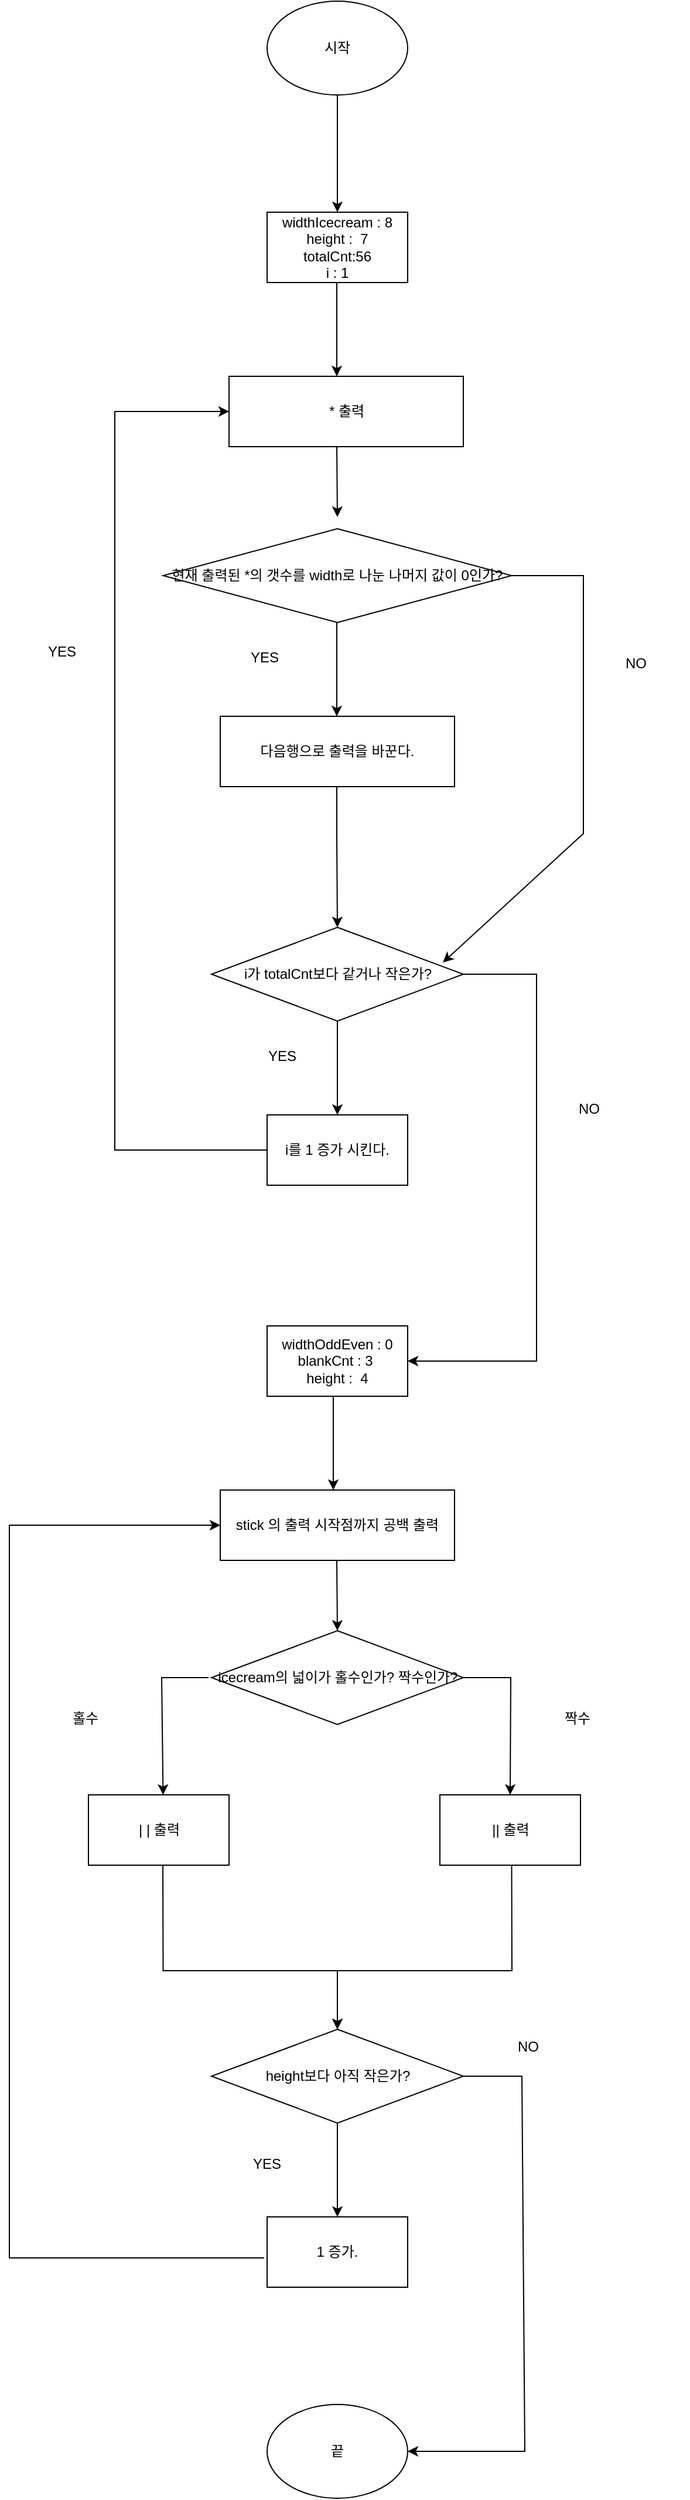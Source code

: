 <mxfile version="17.4.3" type="device"><diagram id="9dfjl0UG-k4M9bftBICM" name="Page-1"><mxGraphModel dx="1426" dy="1764" grid="1" gridSize="10" guides="1" tooltips="1" connect="1" arrows="1" fold="1" page="1" pageScale="1" pageWidth="827" pageHeight="1169" math="0" shadow="0"><root><mxCell id="0"/><mxCell id="1" parent="0"/><mxCell id="r6tnCjocuQMga2sCn7FI-1" value="시작" style="ellipse;whiteSpace=wrap;html=1;" parent="1" vertex="1"><mxGeometry x="340" y="40" width="120" height="80" as="geometry"/></mxCell><mxCell id="r6tnCjocuQMga2sCn7FI-2" value="widthIcecream : 8&lt;br&gt;height :&amp;nbsp; 7&lt;br&gt;totalCnt:56&lt;br&gt;i : 1" style="rounded=0;whiteSpace=wrap;html=1;" parent="1" vertex="1"><mxGeometry x="340" y="220" width="120" height="60" as="geometry"/></mxCell><mxCell id="r6tnCjocuQMga2sCn7FI-3" value="" style="endArrow=classic;html=1;rounded=0;exitX=0.5;exitY=1;exitDx=0;exitDy=0;" parent="1" source="r6tnCjocuQMga2sCn7FI-1" edge="1"><mxGeometry width="50" height="50" relative="1" as="geometry"><mxPoint x="400" y="180" as="sourcePoint"/><mxPoint x="400" y="220" as="targetPoint"/></mxGeometry></mxCell><mxCell id="r6tnCjocuQMga2sCn7FI-5" value="i가 totalCnt보다 같거나 작은가?" style="rhombus;whiteSpace=wrap;html=1;" parent="1" vertex="1"><mxGeometry x="292.5" y="830" width="215" height="80" as="geometry"/></mxCell><mxCell id="r6tnCjocuQMga2sCn7FI-6" value="* 출력" style="rounded=0;whiteSpace=wrap;html=1;" parent="1" vertex="1"><mxGeometry x="307.5" y="360" width="200" height="60" as="geometry"/></mxCell><mxCell id="r6tnCjocuQMga2sCn7FI-8" value="" style="endArrow=classic;html=1;rounded=0;" parent="1" edge="1"><mxGeometry width="50" height="50" relative="1" as="geometry"><mxPoint x="399.5" y="280" as="sourcePoint"/><mxPoint x="399.5" y="360" as="targetPoint"/></mxGeometry></mxCell><mxCell id="r6tnCjocuQMga2sCn7FI-10" value="i를 1 증가 시킨다." style="rounded=0;whiteSpace=wrap;html=1;" parent="1" vertex="1"><mxGeometry x="340" y="990" width="120" height="60" as="geometry"/></mxCell><mxCell id="r6tnCjocuQMga2sCn7FI-14" value="" style="endArrow=classic;html=1;rounded=0;" parent="1" edge="1"><mxGeometry width="50" height="50" relative="1" as="geometry"><mxPoint x="399.5" y="420" as="sourcePoint"/><mxPoint x="400" y="480" as="targetPoint"/></mxGeometry></mxCell><mxCell id="r6tnCjocuQMga2sCn7FI-16" value="" style="endArrow=classic;html=1;rounded=0;entryX=0.5;entryY=0;entryDx=0;entryDy=0;" parent="1" source="r6tnCjocuQMga2sCn7FI-5" target="r6tnCjocuQMga2sCn7FI-10" edge="1"><mxGeometry width="50" height="50" relative="1" as="geometry"><mxPoint x="399.5" y="925" as="sourcePoint"/><mxPoint x="400" y="975" as="targetPoint"/><Array as="points"><mxPoint x="400" y="955"/></Array></mxGeometry></mxCell><mxCell id="r6tnCjocuQMga2sCn7FI-17" value="YES" style="text;html=1;strokeColor=none;fillColor=none;align=center;verticalAlign=middle;whiteSpace=wrap;rounded=0;" parent="1" vertex="1"><mxGeometry x="307.5" y="925" width="90" height="30" as="geometry"/></mxCell><mxCell id="r6tnCjocuQMga2sCn7FI-18" value="" style="endArrow=classic;html=1;rounded=0;exitX=1;exitY=0.5;exitDx=0;exitDy=0;entryX=1;entryY=0.5;entryDx=0;entryDy=0;" parent="1" source="r6tnCjocuQMga2sCn7FI-5" target="r6tnCjocuQMga2sCn7FI-19" edge="1"><mxGeometry width="50" height="50" relative="1" as="geometry"><mxPoint x="640" y="1200" as="sourcePoint"/><mxPoint x="500" y="1200" as="targetPoint"/><Array as="points"><mxPoint x="570" y="870"/><mxPoint x="570" y="1200"/></Array></mxGeometry></mxCell><mxCell id="r6tnCjocuQMga2sCn7FI-19" value="widthOddEven : 0&lt;br&gt;blankCnt : 3&amp;nbsp;&lt;br&gt;height :&amp;nbsp; 4" style="rounded=0;whiteSpace=wrap;html=1;" parent="1" vertex="1"><mxGeometry x="340" y="1170" width="120" height="60" as="geometry"/></mxCell><mxCell id="r6tnCjocuQMga2sCn7FI-20" value="NO" style="text;html=1;strokeColor=none;fillColor=none;align=center;verticalAlign=middle;whiteSpace=wrap;rounded=0;" parent="1" vertex="1"><mxGeometry x="570" y="970" width="90" height="30" as="geometry"/></mxCell><mxCell id="r6tnCjocuQMga2sCn7FI-27" value="height보다 아직 작은가?" style="rhombus;whiteSpace=wrap;html=1;" parent="1" vertex="1"><mxGeometry x="292.5" y="1770" width="215" height="80" as="geometry"/></mxCell><mxCell id="r6tnCjocuQMga2sCn7FI-28" value="stick 의 출력 시작점까지 공백 출력" style="rounded=0;whiteSpace=wrap;html=1;" parent="1" vertex="1"><mxGeometry x="300" y="1310" width="200" height="60" as="geometry"/></mxCell><mxCell id="r6tnCjocuQMga2sCn7FI-29" value="1 증가." style="rounded=0;whiteSpace=wrap;html=1;" parent="1" vertex="1"><mxGeometry x="340" y="1930" width="120" height="60" as="geometry"/></mxCell><mxCell id="r6tnCjocuQMga2sCn7FI-30" value="" style="endArrow=classic;html=1;rounded=0;entryX=0;entryY=0.5;entryDx=0;entryDy=0;" parent="1" edge="1" target="r6tnCjocuQMga2sCn7FI-28"><mxGeometry width="50" height="50" relative="1" as="geometry"><mxPoint x="337.5" y="1965" as="sourcePoint"/><mxPoint x="397.5" y="1605" as="targetPoint"/><Array as="points"><mxPoint x="120" y="1965"/><mxPoint x="120" y="1340"/></Array></mxGeometry></mxCell><mxCell id="r6tnCjocuQMga2sCn7FI-31" value="" style="endArrow=classic;html=1;rounded=0;" parent="1" edge="1"><mxGeometry width="50" height="50" relative="1" as="geometry"><mxPoint x="399.5" y="1370" as="sourcePoint"/><mxPoint x="400" y="1430" as="targetPoint"/></mxGeometry></mxCell><mxCell id="r6tnCjocuQMga2sCn7FI-32" value="" style="endArrow=classic;html=1;rounded=0;entryX=0.5;entryY=0;entryDx=0;entryDy=0;" parent="1" source="r6tnCjocuQMga2sCn7FI-27" target="r6tnCjocuQMga2sCn7FI-29" edge="1"><mxGeometry width="50" height="50" relative="1" as="geometry"><mxPoint x="387" y="1865" as="sourcePoint"/><mxPoint x="387.5" y="1915" as="targetPoint"/><Array as="points"/></mxGeometry></mxCell><mxCell id="r6tnCjocuQMga2sCn7FI-33" value="YES" style="text;html=1;strokeColor=none;fillColor=none;align=center;verticalAlign=middle;whiteSpace=wrap;rounded=0;" parent="1" vertex="1"><mxGeometry x="295" y="1870" width="90" height="30" as="geometry"/></mxCell><mxCell id="r6tnCjocuQMga2sCn7FI-34" value="" style="endArrow=classic;html=1;rounded=0;exitX=1;exitY=0.5;exitDx=0;exitDy=0;entryX=1;entryY=0.5;entryDx=0;entryDy=0;" parent="1" source="r6tnCjocuQMga2sCn7FI-27" edge="1" target="r6tnCjocuQMga2sCn7FI-38"><mxGeometry width="50" height="50" relative="1" as="geometry"><mxPoint x="627.5" y="2140" as="sourcePoint"/><mxPoint x="447.5" y="2140" as="targetPoint"/><Array as="points"><mxPoint x="557.5" y="1810"/><mxPoint x="560" y="2130"/></Array></mxGeometry></mxCell><mxCell id="r6tnCjocuQMga2sCn7FI-36" value="NO" style="text;html=1;strokeColor=none;fillColor=none;align=center;verticalAlign=middle;whiteSpace=wrap;rounded=0;" parent="1" vertex="1"><mxGeometry x="517.5" y="1770" width="90" height="30" as="geometry"/></mxCell><mxCell id="r6tnCjocuQMga2sCn7FI-37" value="" style="endArrow=classic;html=1;rounded=0;" parent="1" edge="1"><mxGeometry width="50" height="50" relative="1" as="geometry"><mxPoint x="396.5" y="1230" as="sourcePoint"/><mxPoint x="396.5" y="1310" as="targetPoint"/></mxGeometry></mxCell><mxCell id="r6tnCjocuQMga2sCn7FI-38" value="끝" style="ellipse;whiteSpace=wrap;html=1;" parent="1" vertex="1"><mxGeometry x="340" y="2090" width="120" height="80" as="geometry"/></mxCell><mxCell id="r6tnCjocuQMga2sCn7FI-39" value="현재 출력된 *의 갯수를 width로 나눈 나머지 값이 0인가?" style="rhombus;whiteSpace=wrap;html=1;" parent="1" vertex="1"><mxGeometry x="251.25" y="490" width="297.5" height="80" as="geometry"/></mxCell><mxCell id="zJLychIrgmqtw8Vs87wd-1" value="YES" style="text;html=1;strokeColor=none;fillColor=none;align=center;verticalAlign=middle;whiteSpace=wrap;rounded=0;" vertex="1" parent="1"><mxGeometry x="292.5" y="585" width="90" height="30" as="geometry"/></mxCell><mxCell id="zJLychIrgmqtw8Vs87wd-2" value="" style="endArrow=classic;html=1;rounded=0;entryX=0.5;entryY=0;entryDx=0;entryDy=0;" edge="1" parent="1"><mxGeometry width="50" height="50" relative="1" as="geometry"><mxPoint x="399.5" y="570" as="sourcePoint"/><mxPoint x="399.5" y="650" as="targetPoint"/><Array as="points"><mxPoint x="399.5" y="615"/></Array></mxGeometry></mxCell><mxCell id="zJLychIrgmqtw8Vs87wd-4" value="다음행으로 출력을 바꾼다." style="rounded=0;whiteSpace=wrap;html=1;" vertex="1" parent="1"><mxGeometry x="300" y="650" width="200" height="60" as="geometry"/></mxCell><mxCell id="zJLychIrgmqtw8Vs87wd-5" value="" style="endArrow=classic;html=1;rounded=0;exitX=1;exitY=0.5;exitDx=0;exitDy=0;entryX=0.919;entryY=0.375;entryDx=0;entryDy=0;entryPerimeter=0;" edge="1" parent="1" target="r6tnCjocuQMga2sCn7FI-5"><mxGeometry width="50" height="50" relative="1" as="geometry"><mxPoint x="547.5" y="530" as="sourcePoint"/><mxPoint x="490" y="750" as="targetPoint"/><Array as="points"><mxPoint x="610" y="530"/><mxPoint x="610" y="750"/></Array></mxGeometry></mxCell><mxCell id="zJLychIrgmqtw8Vs87wd-7" value="NO" style="text;html=1;strokeColor=none;fillColor=none;align=center;verticalAlign=middle;whiteSpace=wrap;rounded=0;" vertex="1" parent="1"><mxGeometry x="610" y="590" width="90" height="30" as="geometry"/></mxCell><mxCell id="zJLychIrgmqtw8Vs87wd-9" value="" style="endArrow=classic;html=1;rounded=0;entryX=0;entryY=0.5;entryDx=0;entryDy=0;exitX=0;exitY=0.5;exitDx=0;exitDy=0;" edge="1" parent="1" source="r6tnCjocuQMga2sCn7FI-10" target="r6tnCjocuQMga2sCn7FI-6"><mxGeometry width="50" height="50" relative="1" as="geometry"><mxPoint x="330" y="1020" as="sourcePoint"/><mxPoint x="300" y="400" as="targetPoint"/><Array as="points"><mxPoint x="210" y="1020"/><mxPoint x="210" y="390"/></Array></mxGeometry></mxCell><mxCell id="zJLychIrgmqtw8Vs87wd-10" value="YES" style="text;html=1;strokeColor=none;fillColor=none;align=center;verticalAlign=middle;whiteSpace=wrap;rounded=0;" vertex="1" parent="1"><mxGeometry x="120" y="580" width="90" height="30" as="geometry"/></mxCell><mxCell id="zJLychIrgmqtw8Vs87wd-11" value="" style="endArrow=classic;html=1;rounded=0;entryX=0.5;entryY=0;entryDx=0;entryDy=0;" edge="1" parent="1" target="r6tnCjocuQMga2sCn7FI-5"><mxGeometry width="50" height="50" relative="1" as="geometry"><mxPoint x="399.5" y="710" as="sourcePoint"/><mxPoint x="399.5" y="790" as="targetPoint"/><Array as="points"><mxPoint x="399.5" y="755"/></Array></mxGeometry></mxCell><mxCell id="zJLychIrgmqtw8Vs87wd-12" value="icecream의 넓이가 홀수인가? 짝수인가?" style="rhombus;whiteSpace=wrap;html=1;" vertex="1" parent="1"><mxGeometry x="292.5" y="1430" width="215" height="80" as="geometry"/></mxCell><mxCell id="zJLychIrgmqtw8Vs87wd-13" value="| | 출력" style="rounded=0;whiteSpace=wrap;html=1;" vertex="1" parent="1"><mxGeometry x="187.5" y="1570" width="120" height="60" as="geometry"/></mxCell><mxCell id="zJLychIrgmqtw8Vs87wd-14" value="|| 출력" style="rounded=0;whiteSpace=wrap;html=1;" vertex="1" parent="1"><mxGeometry x="487.5" y="1570" width="120" height="60" as="geometry"/></mxCell><mxCell id="zJLychIrgmqtw8Vs87wd-15" value="" style="endArrow=classic;html=1;rounded=0;exitX=1;exitY=0.5;exitDx=0;exitDy=0;entryX=0.5;entryY=0;entryDx=0;entryDy=0;" edge="1" parent="1" target="zJLychIrgmqtw8Vs87wd-14"><mxGeometry width="50" height="50" relative="1" as="geometry"><mxPoint x="507.5" y="1470" as="sourcePoint"/><mxPoint x="560" y="1560" as="targetPoint"/><Array as="points"><mxPoint x="548" y="1470"/></Array></mxGeometry></mxCell><mxCell id="zJLychIrgmqtw8Vs87wd-16" value="" style="endArrow=classic;html=1;rounded=0;entryX=0.604;entryY=0.167;entryDx=0;entryDy=0;entryPerimeter=0;" edge="1" parent="1"><mxGeometry width="50" height="50" relative="1" as="geometry"><mxPoint x="290" y="1470" as="sourcePoint"/><mxPoint x="251.23" y="1570" as="targetPoint"/><Array as="points"><mxPoint x="250" y="1470"/></Array></mxGeometry></mxCell><mxCell id="zJLychIrgmqtw8Vs87wd-18" value="홀수" style="text;html=1;strokeColor=none;fillColor=none;align=center;verticalAlign=middle;whiteSpace=wrap;rounded=0;" vertex="1" parent="1"><mxGeometry x="140" y="1490" width="90" height="30" as="geometry"/></mxCell><mxCell id="zJLychIrgmqtw8Vs87wd-19" value="짝수" style="text;html=1;strokeColor=none;fillColor=none;align=center;verticalAlign=middle;whiteSpace=wrap;rounded=0;" vertex="1" parent="1"><mxGeometry x="560" y="1490" width="90" height="30" as="geometry"/></mxCell><mxCell id="zJLychIrgmqtw8Vs87wd-22" value="" style="endArrow=classic;html=1;rounded=0;" edge="1" parent="1"><mxGeometry width="50" height="50" relative="1" as="geometry"><mxPoint x="548.75" y="1630" as="sourcePoint"/><mxPoint x="400" y="1770" as="targetPoint"/><Array as="points"><mxPoint x="548.75" y="1630"/><mxPoint x="549" y="1720"/><mxPoint x="400" y="1720"/></Array></mxGeometry></mxCell><mxCell id="zJLychIrgmqtw8Vs87wd-24" value="" style="endArrow=classic;html=1;rounded=0;" edge="1" parent="1"><mxGeometry width="50" height="50" relative="1" as="geometry"><mxPoint x="251" y="1630" as="sourcePoint"/><mxPoint x="400" y="1770" as="targetPoint"/><Array as="points"><mxPoint x="251" y="1630"/><mxPoint x="251.25" y="1720"/><mxPoint x="400" y="1720"/></Array></mxGeometry></mxCell></root></mxGraphModel></diagram></mxfile>